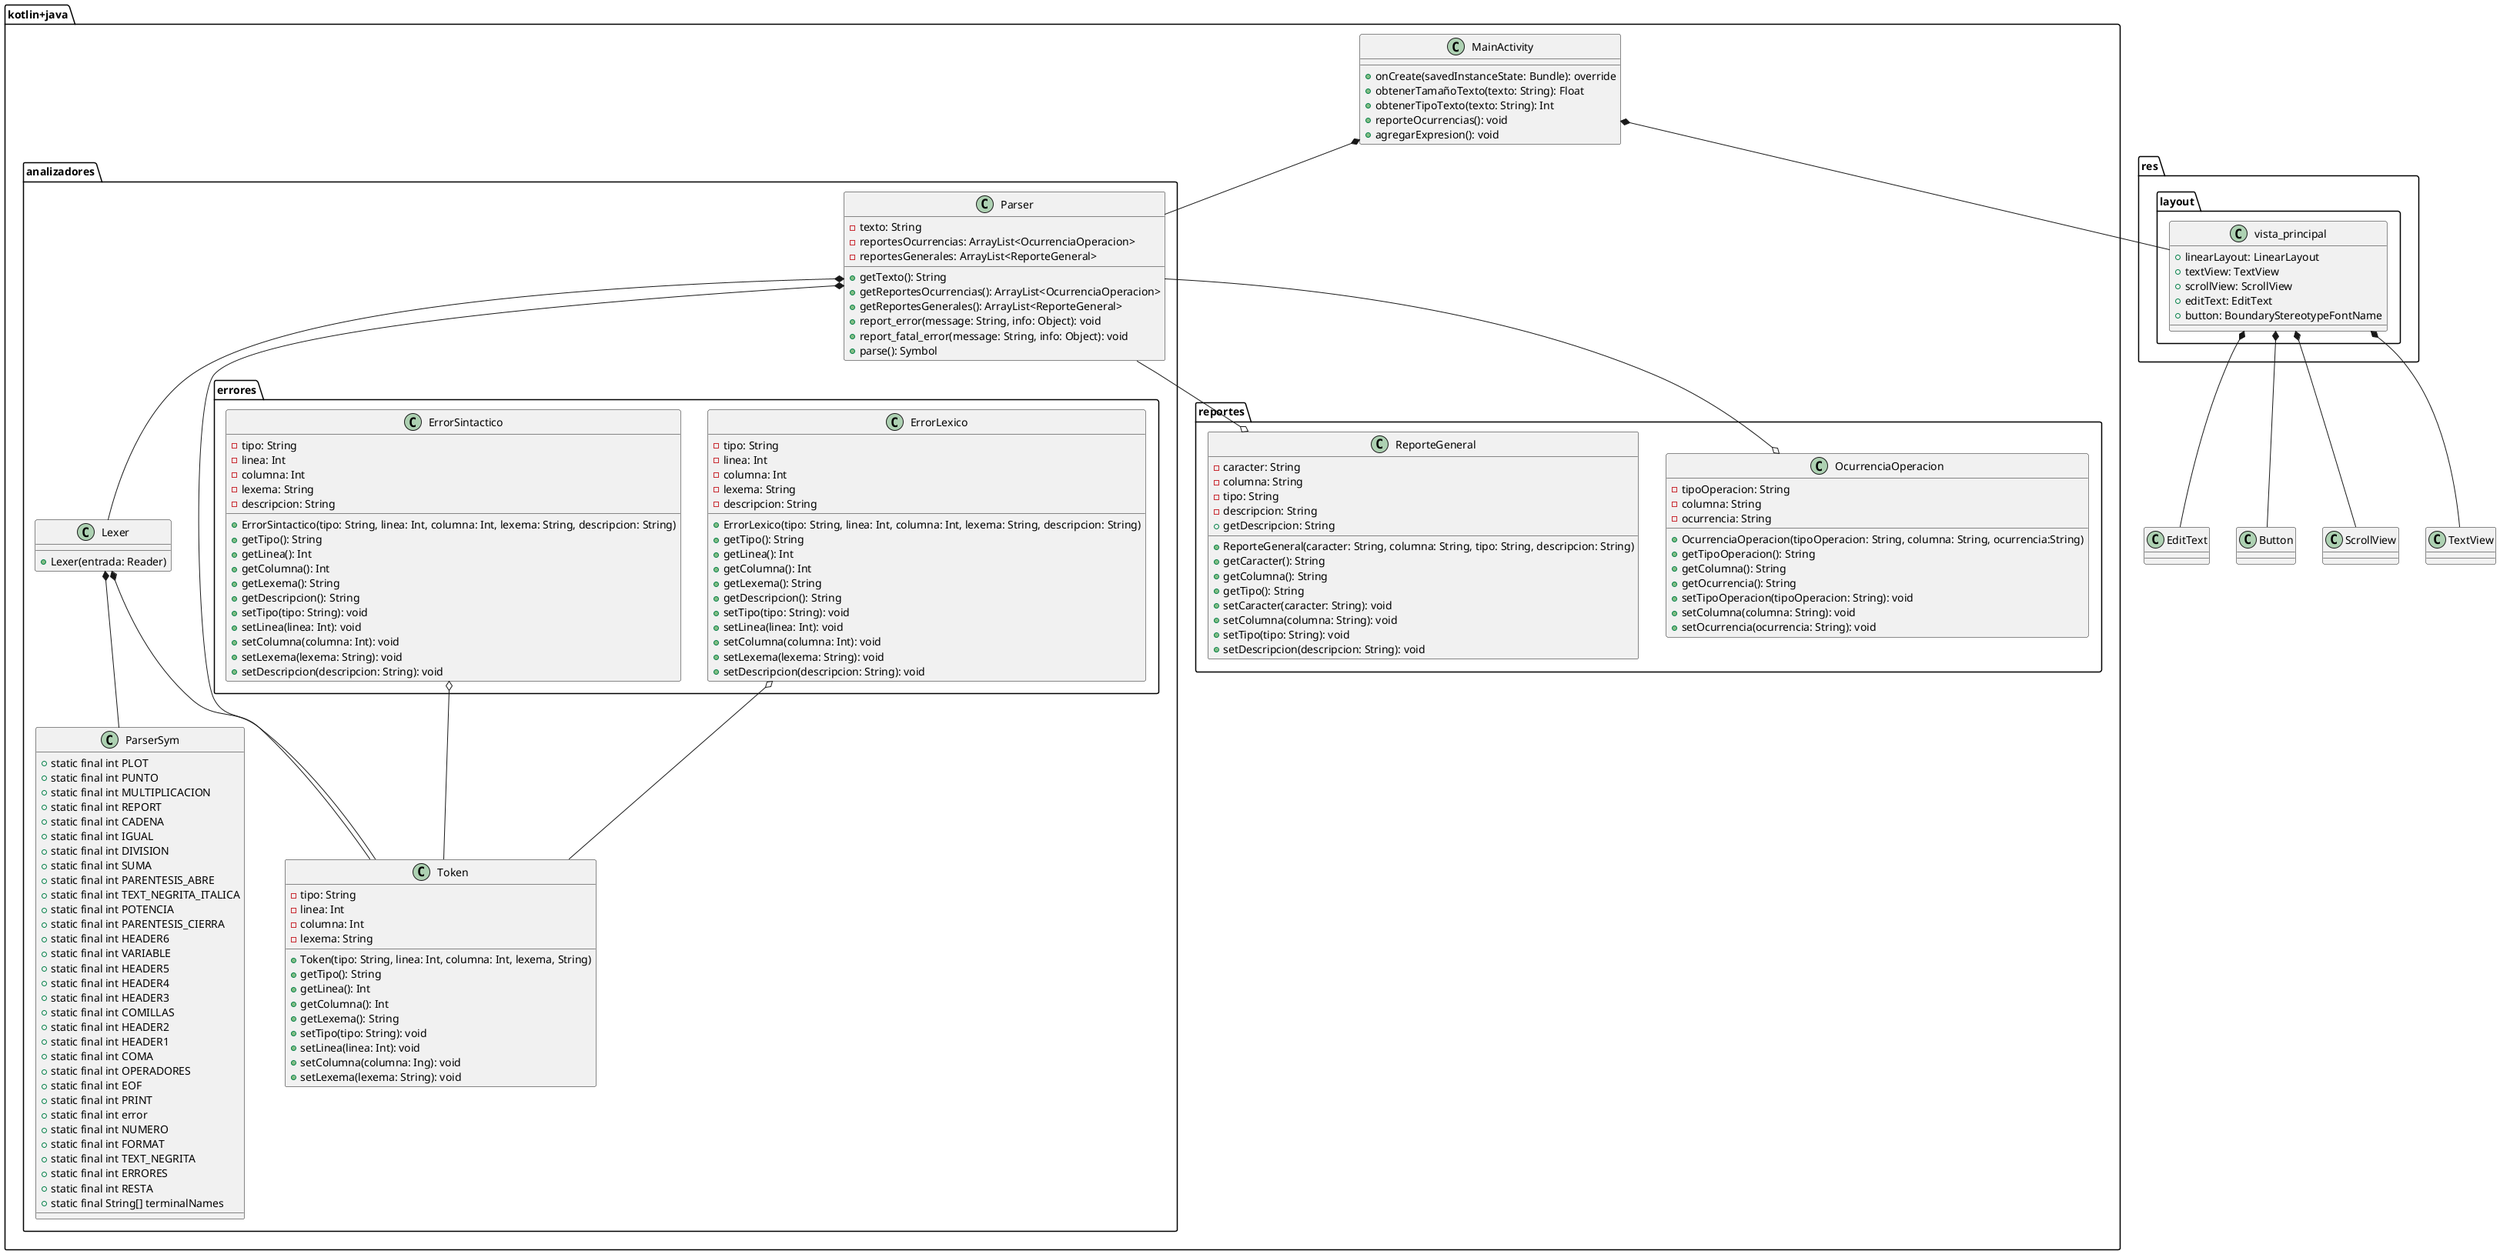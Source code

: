 @startuml Notebook

package kotlin+java {
    package analizadores {
        package errores {
            class ErrorLexico {
                - tipo: String
                - linea: Int
                - columna: Int
                - lexema: String
                - descripcion: String
                + ErrorLexico(tipo: String, linea: Int, columna: Int, lexema: String, descripcion: String)
                + getTipo(): String
                + getLinea(): Int
                + getColumna(): Int
                + getLexema(): String
                + getDescripcion(): String
                + setTipo(tipo: String): void
                + setLinea(linea: Int): void
                + setColumna(columna: Int): void
                + setLexema(lexema: String): void
                + setDescripcion(descripcion: String): void
            }

            class ErrorSintactico {
                - tipo: String
                - linea: Int
                - columna: Int
                - lexema: String
                - descripcion: String
                + ErrorSintactico(tipo: String, linea: Int, columna: Int, lexema: String, descripcion: String)
                + getTipo(): String
                + getLinea(): Int
                + getColumna(): Int
                + getLexema(): String
                + getDescripcion(): String
                + setTipo(tipo: String): void
                + setLinea(linea: Int): void
                + setColumna(columna: Int): void
                + setLexema(lexema: String): void
                + setDescripcion(descripcion: String): void
            }
        }

        class Lexer {
            + Lexer(entrada: Reader)
        }

        class Parser {
            - texto: String
            - reportesOcurrencias: ArrayList<OcurrenciaOperacion>
            - reportesGenerales: ArrayList<ReporteGeneral>
            + getTexto(): String
            + getReportesOcurrencias(): ArrayList<OcurrenciaOperacion>
            + getReportesGenerales(): ArrayList<ReporteGeneral>
            + report_error(message: String, info: Object): void
            + report_fatal_error(message: String, info: Object): void
            + parse(): Symbol

        }

        class ParserSym {
            + static final int PLOT
            + static final int PUNTO
            + static final int MULTIPLICACION
            + static final int REPORT
            + static final int CADENA
            + static final int IGUAL
            + static final int DIVISION
            + static final int SUMA
            + static final int PARENTESIS_ABRE
            + static final int TEXT_NEGRITA_ITALICA
            + static final int POTENCIA
            + static final int PARENTESIS_CIERRA
            + static final int HEADER6
            + static final int VARIABLE
            + static final int HEADER5
            + static final int HEADER4
            + static final int HEADER3
            + static final int COMILLAS
            + static final int HEADER2
            + static final int HEADER1
            + static final int COMA
            + static final int OPERADORES
            + static final int EOF
            + static final int PRINT
            + static final int error
            + static final int NUMERO
            + static final int FORMAT
            + static final int TEXT_NEGRITA
            + static final int ERRORES
            + static final int RESTA
            + static final String[] terminalNames 
        }

        class Token {
            - tipo: String
            - linea: Int
            - columna: Int
            - lexema: String
            + Token(tipo: String, linea: Int, columna: Int, lexema, String)
            + getTipo(): String
            + getLinea(): Int
            + getColumna(): Int
            + getLexema(): String
            + setTipo(tipo: String): void
            + setLinea(linea: Int): void
            + setColumna(columna: Ing): void
            + setLexema(lexema: String): void
        }

    }

    package reportes {
        class OcurrenciaOperacion {
            - tipoOperacion: String
            - columna: String
            - ocurrencia: String
            + OcurrenciaOperacion(tipoOperacion: String, columna: String, ocurrencia:String)
            + getTipoOperacion(): String
            + getColumna(): String
            + getOcurrencia(): String
            + setTipoOperacion(tipoOperacion: String): void
            + setColumna(columna: String): void
            + setOcurrencia(ocurrencia: String): void
        }

        class ReporteGeneral {
            - caracter: String
            - columna: String
            - tipo: String
            - descripcion: String
            + ReporteGeneral(caracter: String, columna: String, tipo: String, descripcion: String)
            + getCaracter(): String
            + getColumna(): String
            + getTipo(): String
            + getDescripcion: String
            + setCaracter(caracter: String): void
            + setColumna(columna: String): void
            + setTipo(tipo: String): void
            + setDescripcion(descripcion: String): void
        }
    }

    class MainActivity {
        + onCreate(savedInstanceState: Bundle): override
        + obtenerTamañoTexto(texto: String): Float
        + obtenerTipoTexto(texto: String): Int
        + reporteOcurrencias(): void
        + agregarExpresion(): void
    }

}

package res {
    package layout {
        class vista_principal {
            + linearLayout: LinearLayout
            + textView: TextView
            + scrollView: ScrollView
            + editText: EditText
            + button: BoundaryStereotypeFontName
        }
    }
}

Lexer *-- Token
Lexer *-- ParserSym
Parser *-- Lexer
Parser *-- Token
Parser --o OcurrenciaOperacion
Parser --o ReporteGeneral
ErrorLexico o-- Token
ErrorSintactico o-- Token
MainActivity *-- Parser
MainActivity *-- vista_principal
vista_principal *-- EditText
vista_principal *-- Button
vista_principal *-- ScrollView
vista_principal *-- TextView
@enduml